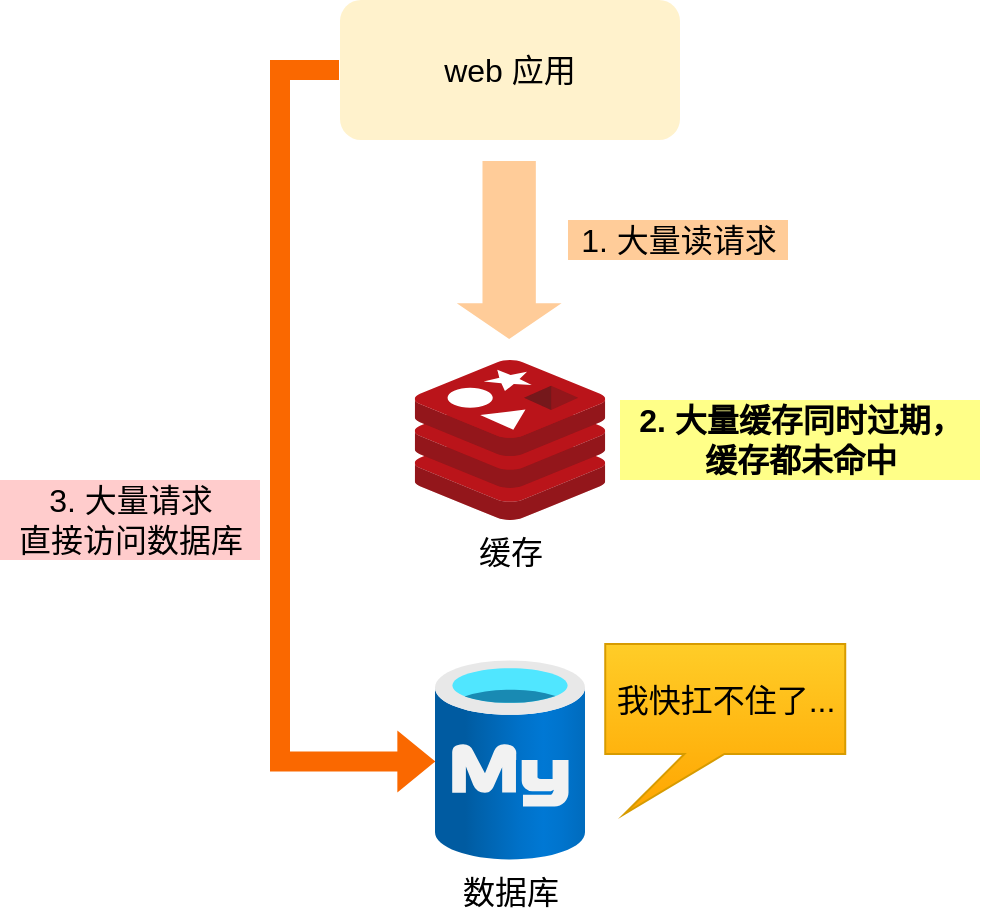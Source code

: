 <mxfile version="14.4.9" type="github">
  <diagram id="FVyl4ency-_NnCpRaDbf" name="第 1 页">
    <mxGraphModel dx="937" dy="541" grid="1" gridSize="10" guides="1" tooltips="1" connect="1" arrows="1" fold="1" page="1" pageScale="1" pageWidth="827" pageHeight="1169" math="0" shadow="0">
      <root>
        <mxCell id="0" />
        <mxCell id="1" parent="0" />
        <mxCell id="AkXfAmGSQscNVps8D4sC-1" style="edgeStyle=orthogonalEdgeStyle;shape=flexArrow;rounded=0;orthogonalLoop=1;jettySize=auto;html=1;entryX=0.009;entryY=0.507;entryDx=0;entryDy=0;entryPerimeter=0;labelBackgroundColor=none;fontSize=16;labelBorderColor=#FF00FF;fillColor=#fa6800;strokeColor=none;" edge="1" parent="1" source="AkXfAmGSQscNVps8D4sC-2" target="AkXfAmGSQscNVps8D4sC-4">
          <mxGeometry relative="1" as="geometry">
            <Array as="points">
              <mxPoint x="270" y="255" />
              <mxPoint x="270" y="601" />
            </Array>
          </mxGeometry>
        </mxCell>
        <mxCell id="AkXfAmGSQscNVps8D4sC-2" value="web 应用" style="rounded=1;whiteSpace=wrap;html=1;fontSize=16;fillColor=#fff2cc;strokeColor=none;" vertex="1" parent="1">
          <mxGeometry x="300" y="220" width="170" height="70" as="geometry" />
        </mxCell>
        <mxCell id="AkXfAmGSQscNVps8D4sC-3" value="缓存" style="aspect=fixed;html=1;points=[];align=center;image;fontSize=16;image=img/lib/mscae/Cache_Redis_Product.svg;" vertex="1" parent="1">
          <mxGeometry x="337.38" y="400" width="95.24" height="80" as="geometry" />
        </mxCell>
        <mxCell id="AkXfAmGSQscNVps8D4sC-4" value="数据库" style="aspect=fixed;html=1;points=[];align=center;image;fontSize=16;image=img/lib/azure2/databases/Azure_Database_MySQL_Server.svg;" vertex="1" parent="1">
          <mxGeometry x="347.5" y="550" width="75" height="100" as="geometry" />
        </mxCell>
        <mxCell id="AkXfAmGSQscNVps8D4sC-5" value="" style="shape=flexArrow;endArrow=classic;html=1;fontSize=16;endWidth=24.706;endSize=5.608;width=26.667;fillColor=#ffcc99;strokeColor=none;" edge="1" parent="1">
          <mxGeometry width="50" height="50" relative="1" as="geometry">
            <mxPoint x="384.58" y="300" as="sourcePoint" />
            <mxPoint x="384.58" y="390" as="targetPoint" />
          </mxGeometry>
        </mxCell>
        <mxCell id="AkXfAmGSQscNVps8D4sC-6" value="1. 大量读请求" style="text;html=1;align=center;verticalAlign=middle;resizable=0;points=[];autosize=1;fontSize=16;fillColor=#ffcc99;" vertex="1" parent="1">
          <mxGeometry x="414" y="330" width="110" height="20" as="geometry" />
        </mxCell>
        <mxCell id="AkXfAmGSQscNVps8D4sC-7" value="2. 大量缓存同时过期，&lt;br&gt;缓存都未命中" style="text;html=1;align=center;verticalAlign=middle;resizable=0;points=[];autosize=1;fontSize=16;fillColor=#ffff88;fontStyle=1" vertex="1" parent="1">
          <mxGeometry x="440" y="420" width="180" height="40" as="geometry" />
        </mxCell>
        <mxCell id="AkXfAmGSQscNVps8D4sC-8" value="3. 大量请求&lt;br&gt;直接访问数据库" style="text;html=1;align=center;verticalAlign=middle;resizable=0;points=[];autosize=1;fontSize=16;fillColor=#ffcccc;" vertex="1" parent="1">
          <mxGeometry x="130" y="460" width="130" height="40" as="geometry" />
        </mxCell>
        <mxCell id="AkXfAmGSQscNVps8D4sC-9" value="我快扛不住了..." style="shape=callout;whiteSpace=wrap;html=1;perimeter=calloutPerimeter;fontSize=16;size=30;position=0.33;position2=0.08;gradientColor=#ffa500;fillColor=#ffcd28;strokeColor=#d79b00;" vertex="1" parent="1">
          <mxGeometry x="432.62" y="542" width="120" height="85" as="geometry" />
        </mxCell>
      </root>
    </mxGraphModel>
  </diagram>
</mxfile>
